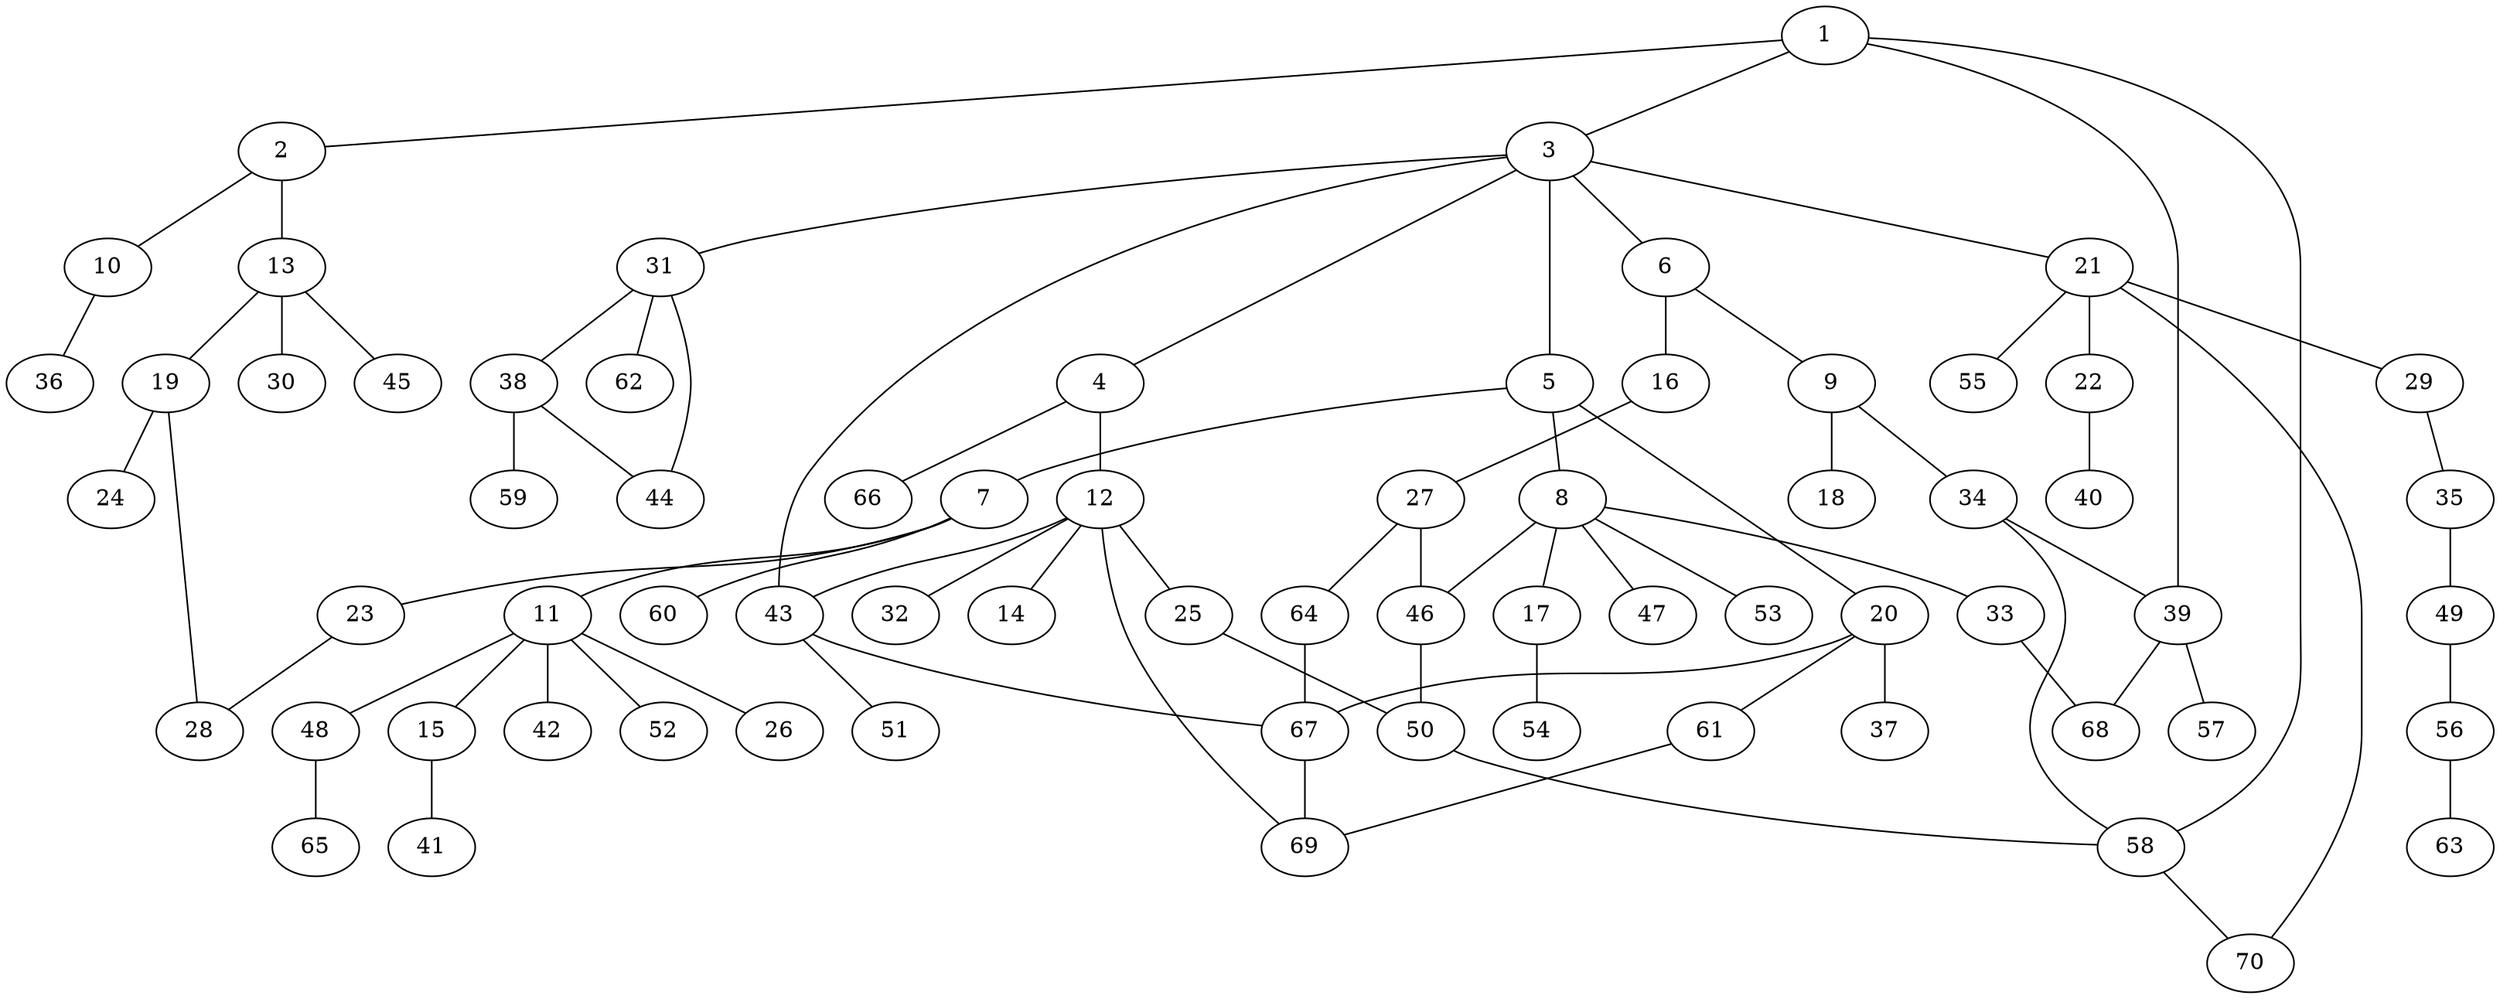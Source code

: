 graph graphname {1--2
1--3
1--39
1--58
2--10
2--13
3--4
3--5
3--6
3--21
3--31
3--43
4--12
4--66
5--7
5--8
5--20
6--9
6--16
7--11
7--23
7--60
8--17
8--33
8--46
8--47
8--53
9--18
9--34
10--36
11--15
11--26
11--42
11--48
11--52
12--14
12--25
12--32
12--43
12--69
13--19
13--30
13--45
15--41
16--27
17--54
19--24
19--28
20--37
20--61
20--67
21--22
21--29
21--55
21--70
22--40
23--28
25--50
27--46
27--64
29--35
31--38
31--44
31--62
33--68
34--39
34--58
35--49
38--44
38--59
39--57
39--68
43--51
43--67
46--50
48--65
49--56
50--58
56--63
58--70
61--69
64--67
67--69
}